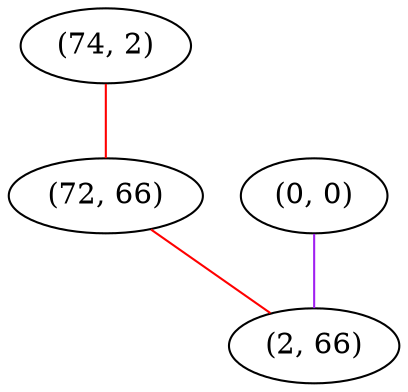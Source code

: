 graph "" {
"(74, 2)";
"(72, 66)";
"(0, 0)";
"(2, 66)";
"(74, 2)" -- "(72, 66)"  [color=red, key=0, weight=1];
"(72, 66)" -- "(2, 66)"  [color=red, key=0, weight=1];
"(0, 0)" -- "(2, 66)"  [color=purple, key=0, weight=4];
}
